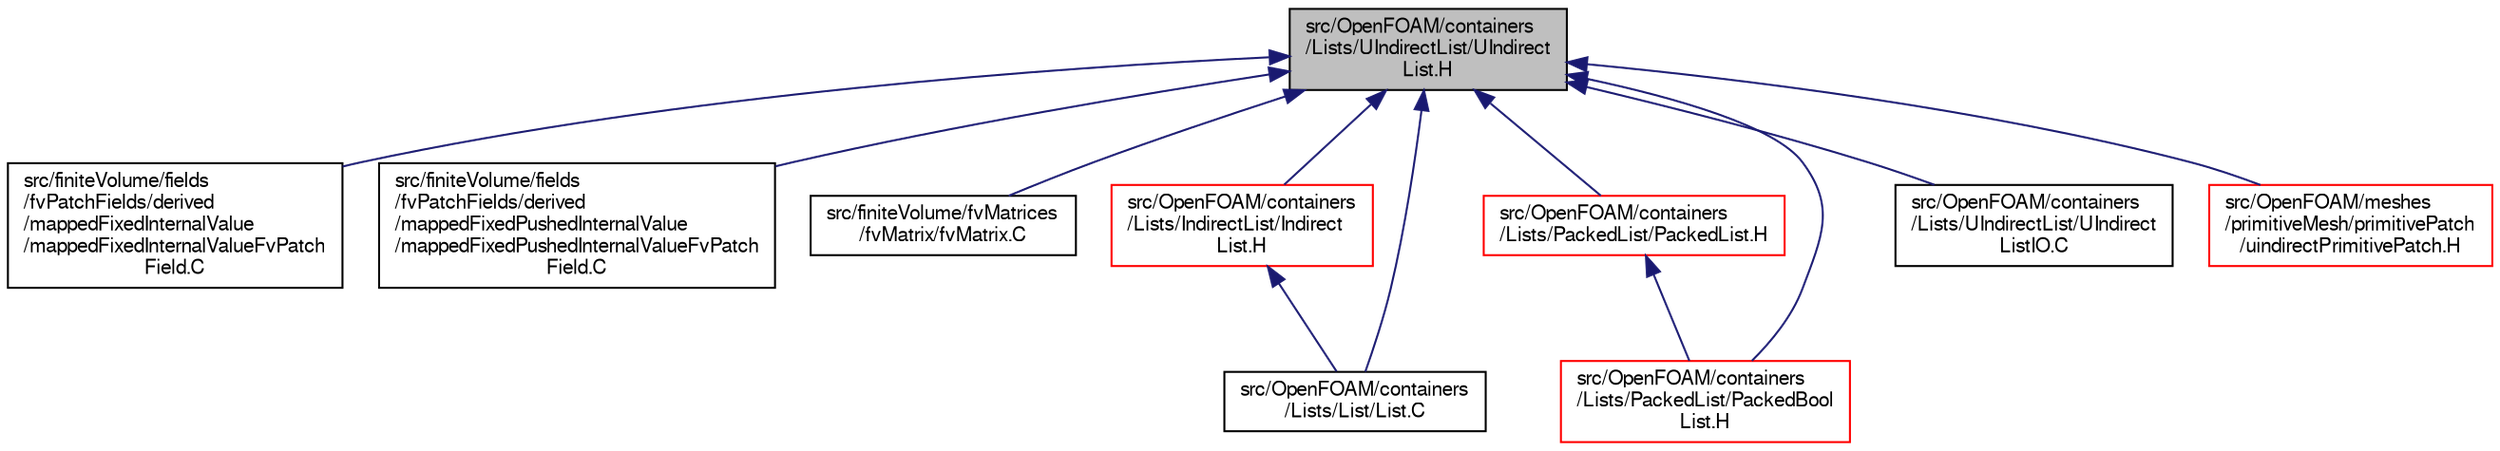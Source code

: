 digraph "src/OpenFOAM/containers/Lists/UIndirectList/UIndirectList.H"
{
  bgcolor="transparent";
  edge [fontname="FreeSans",fontsize="10",labelfontname="FreeSans",labelfontsize="10"];
  node [fontname="FreeSans",fontsize="10",shape=record];
  Node49 [label="src/OpenFOAM/containers\l/Lists/UIndirectList/UIndirect\lList.H",height=0.2,width=0.4,color="black", fillcolor="grey75", style="filled", fontcolor="black"];
  Node49 -> Node50 [dir="back",color="midnightblue",fontsize="10",style="solid",fontname="FreeSans"];
  Node50 [label="src/finiteVolume/fields\l/fvPatchFields/derived\l/mappedFixedInternalValue\l/mappedFixedInternalValueFvPatch\lField.C",height=0.2,width=0.4,color="black",URL="$a02030.html"];
  Node49 -> Node51 [dir="back",color="midnightblue",fontsize="10",style="solid",fontname="FreeSans"];
  Node51 [label="src/finiteVolume/fields\l/fvPatchFields/derived\l/mappedFixedPushedInternalValue\l/mappedFixedPushedInternalValueFvPatch\lField.C",height=0.2,width=0.4,color="black",URL="$a02045.html"];
  Node49 -> Node52 [dir="back",color="midnightblue",fontsize="10",style="solid",fontname="FreeSans"];
  Node52 [label="src/finiteVolume/fvMatrices\l/fvMatrix/fvMatrix.C",height=0.2,width=0.4,color="black",URL="$a03278.html"];
  Node49 -> Node53 [dir="back",color="midnightblue",fontsize="10",style="solid",fontname="FreeSans"];
  Node53 [label="src/OpenFOAM/containers\l/Lists/IndirectList/Indirect\lList.H",height=0.2,width=0.4,color="red",URL="$a08657.html"];
  Node53 -> Node70 [dir="back",color="midnightblue",fontsize="10",style="solid",fontname="FreeSans"];
  Node70 [label="src/OpenFOAM/containers\l/Lists/List/List.C",height=0.2,width=0.4,color="black",URL="$a08663.html"];
  Node49 -> Node70 [dir="back",color="midnightblue",fontsize="10",style="solid",fontname="FreeSans"];
  Node49 -> Node263 [dir="back",color="midnightblue",fontsize="10",style="solid",fontname="FreeSans"];
  Node263 [label="src/OpenFOAM/containers\l/Lists/PackedList/PackedList.H",height=0.2,width=0.4,color="red",URL="$a08705.html"];
  Node263 -> Node338 [dir="back",color="midnightblue",fontsize="10",style="solid",fontname="FreeSans"];
  Node338 [label="src/OpenFOAM/containers\l/Lists/PackedList/PackedBool\lList.H",height=0.2,width=0.4,color="red",URL="$a08696.html"];
  Node49 -> Node338 [dir="back",color="midnightblue",fontsize="10",style="solid",fontname="FreeSans"];
  Node49 -> Node2718 [dir="back",color="midnightblue",fontsize="10",style="solid",fontname="FreeSans"];
  Node2718 [label="src/OpenFOAM/containers\l/Lists/UIndirectList/UIndirect\lListIO.C",height=0.2,width=0.4,color="black",URL="$a08753.html"];
  Node49 -> Node2719 [dir="back",color="midnightblue",fontsize="10",style="solid",fontname="FreeSans"];
  Node2719 [label="src/OpenFOAM/meshes\l/primitiveMesh/primitivePatch\l/uindirectPrimitivePatch.H",height=0.2,width=0.4,color="red",URL="$a12002.html"];
}

